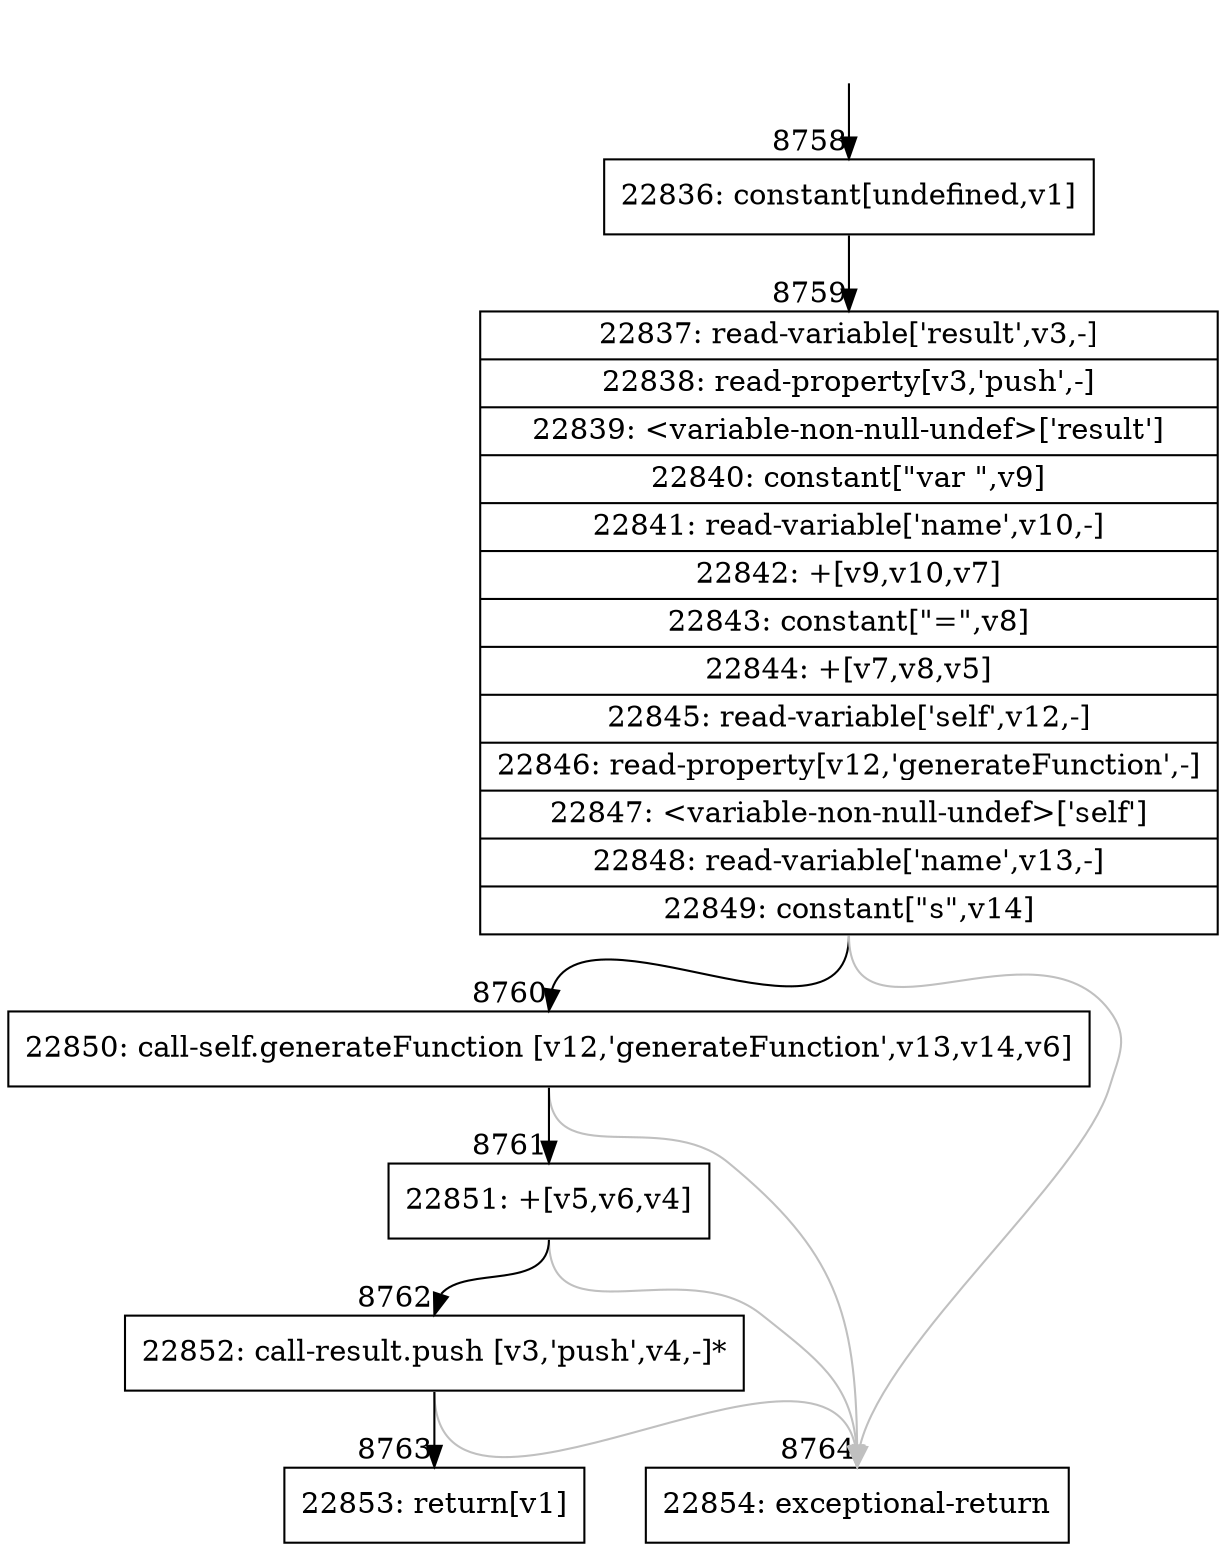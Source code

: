 digraph {
rankdir="TD"
BB_entry641[shape=none,label=""];
BB_entry641 -> BB8758 [tailport=s, headport=n, headlabel="    8758"]
BB8758 [shape=record label="{22836: constant[undefined,v1]}" ] 
BB8758 -> BB8759 [tailport=s, headport=n, headlabel="      8759"]
BB8759 [shape=record label="{22837: read-variable['result',v3,-]|22838: read-property[v3,'push',-]|22839: \<variable-non-null-undef\>['result']|22840: constant[\"var \",v9]|22841: read-variable['name',v10,-]|22842: +[v9,v10,v7]|22843: constant[\"=\",v8]|22844: +[v7,v8,v5]|22845: read-variable['self',v12,-]|22846: read-property[v12,'generateFunction',-]|22847: \<variable-non-null-undef\>['self']|22848: read-variable['name',v13,-]|22849: constant[\"s\",v14]}" ] 
BB8759 -> BB8760 [tailport=s, headport=n, headlabel="      8760"]
BB8759 -> BB8764 [tailport=s, headport=n, color=gray, headlabel="      8764"]
BB8760 [shape=record label="{22850: call-self.generateFunction [v12,'generateFunction',v13,v14,v6]}" ] 
BB8760 -> BB8761 [tailport=s, headport=n, headlabel="      8761"]
BB8760 -> BB8764 [tailport=s, headport=n, color=gray]
BB8761 [shape=record label="{22851: +[v5,v6,v4]}" ] 
BB8761 -> BB8762 [tailport=s, headport=n, headlabel="      8762"]
BB8761 -> BB8764 [tailport=s, headport=n, color=gray]
BB8762 [shape=record label="{22852: call-result.push [v3,'push',v4,-]*}" ] 
BB8762 -> BB8763 [tailport=s, headport=n, headlabel="      8763"]
BB8762 -> BB8764 [tailport=s, headport=n, color=gray]
BB8763 [shape=record label="{22853: return[v1]}" ] 
BB8764 [shape=record label="{22854: exceptional-return}" ] 
//#$~ 13178
}
